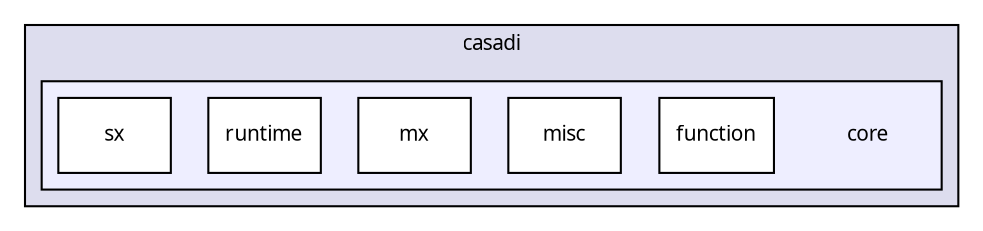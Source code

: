 digraph "core" {
  compound=true
  node [ fontsize="10", fontname="FreeSans.ttf"];
  edge [ labelfontsize="10", labelfontname="FreeSans.ttf"];
  subgraph clusterdir_2c2314939267d1c2b8853bb59ef27393 {
    graph [ bgcolor="#ddddee", pencolor="black", label="casadi" fontname="FreeSans.ttf", fontsize="10", URL="dir_2c2314939267d1c2b8853bb59ef27393.html"]
  subgraph clusterdir_d3f702df5899af83d48ebd5a6235f692 {
    graph [ bgcolor="#eeeeff", pencolor="black", label="" URL="dir_d3f702df5899af83d48ebd5a6235f692.html"];
    dir_d3f702df5899af83d48ebd5a6235f692 [shape=plaintext label="core"];
    dir_c8cff01c0844b70ea7cbe6a0191f40f7 [shape=box label="function" color="black" fillcolor="white" style="filled" URL="dir_c8cff01c0844b70ea7cbe6a0191f40f7.html"];
    dir_686e30ec5313edf2d3b2b11577711b6a [shape=box label="misc" color="black" fillcolor="white" style="filled" URL="dir_686e30ec5313edf2d3b2b11577711b6a.html"];
    dir_7caec218a7c88054567c5fb276494b84 [shape=box label="mx" color="black" fillcolor="white" style="filled" URL="dir_7caec218a7c88054567c5fb276494b84.html"];
    dir_d32fde487efb3bfb883b0e71e8fa7ce4 [shape=box label="runtime" color="black" fillcolor="white" style="filled" URL="dir_d32fde487efb3bfb883b0e71e8fa7ce4.html"];
    dir_e9e64f1061e14295542bbe0e1d869d81 [shape=box label="sx" color="black" fillcolor="white" style="filled" URL="dir_e9e64f1061e14295542bbe0e1d869d81.html"];
  }
  }
}
